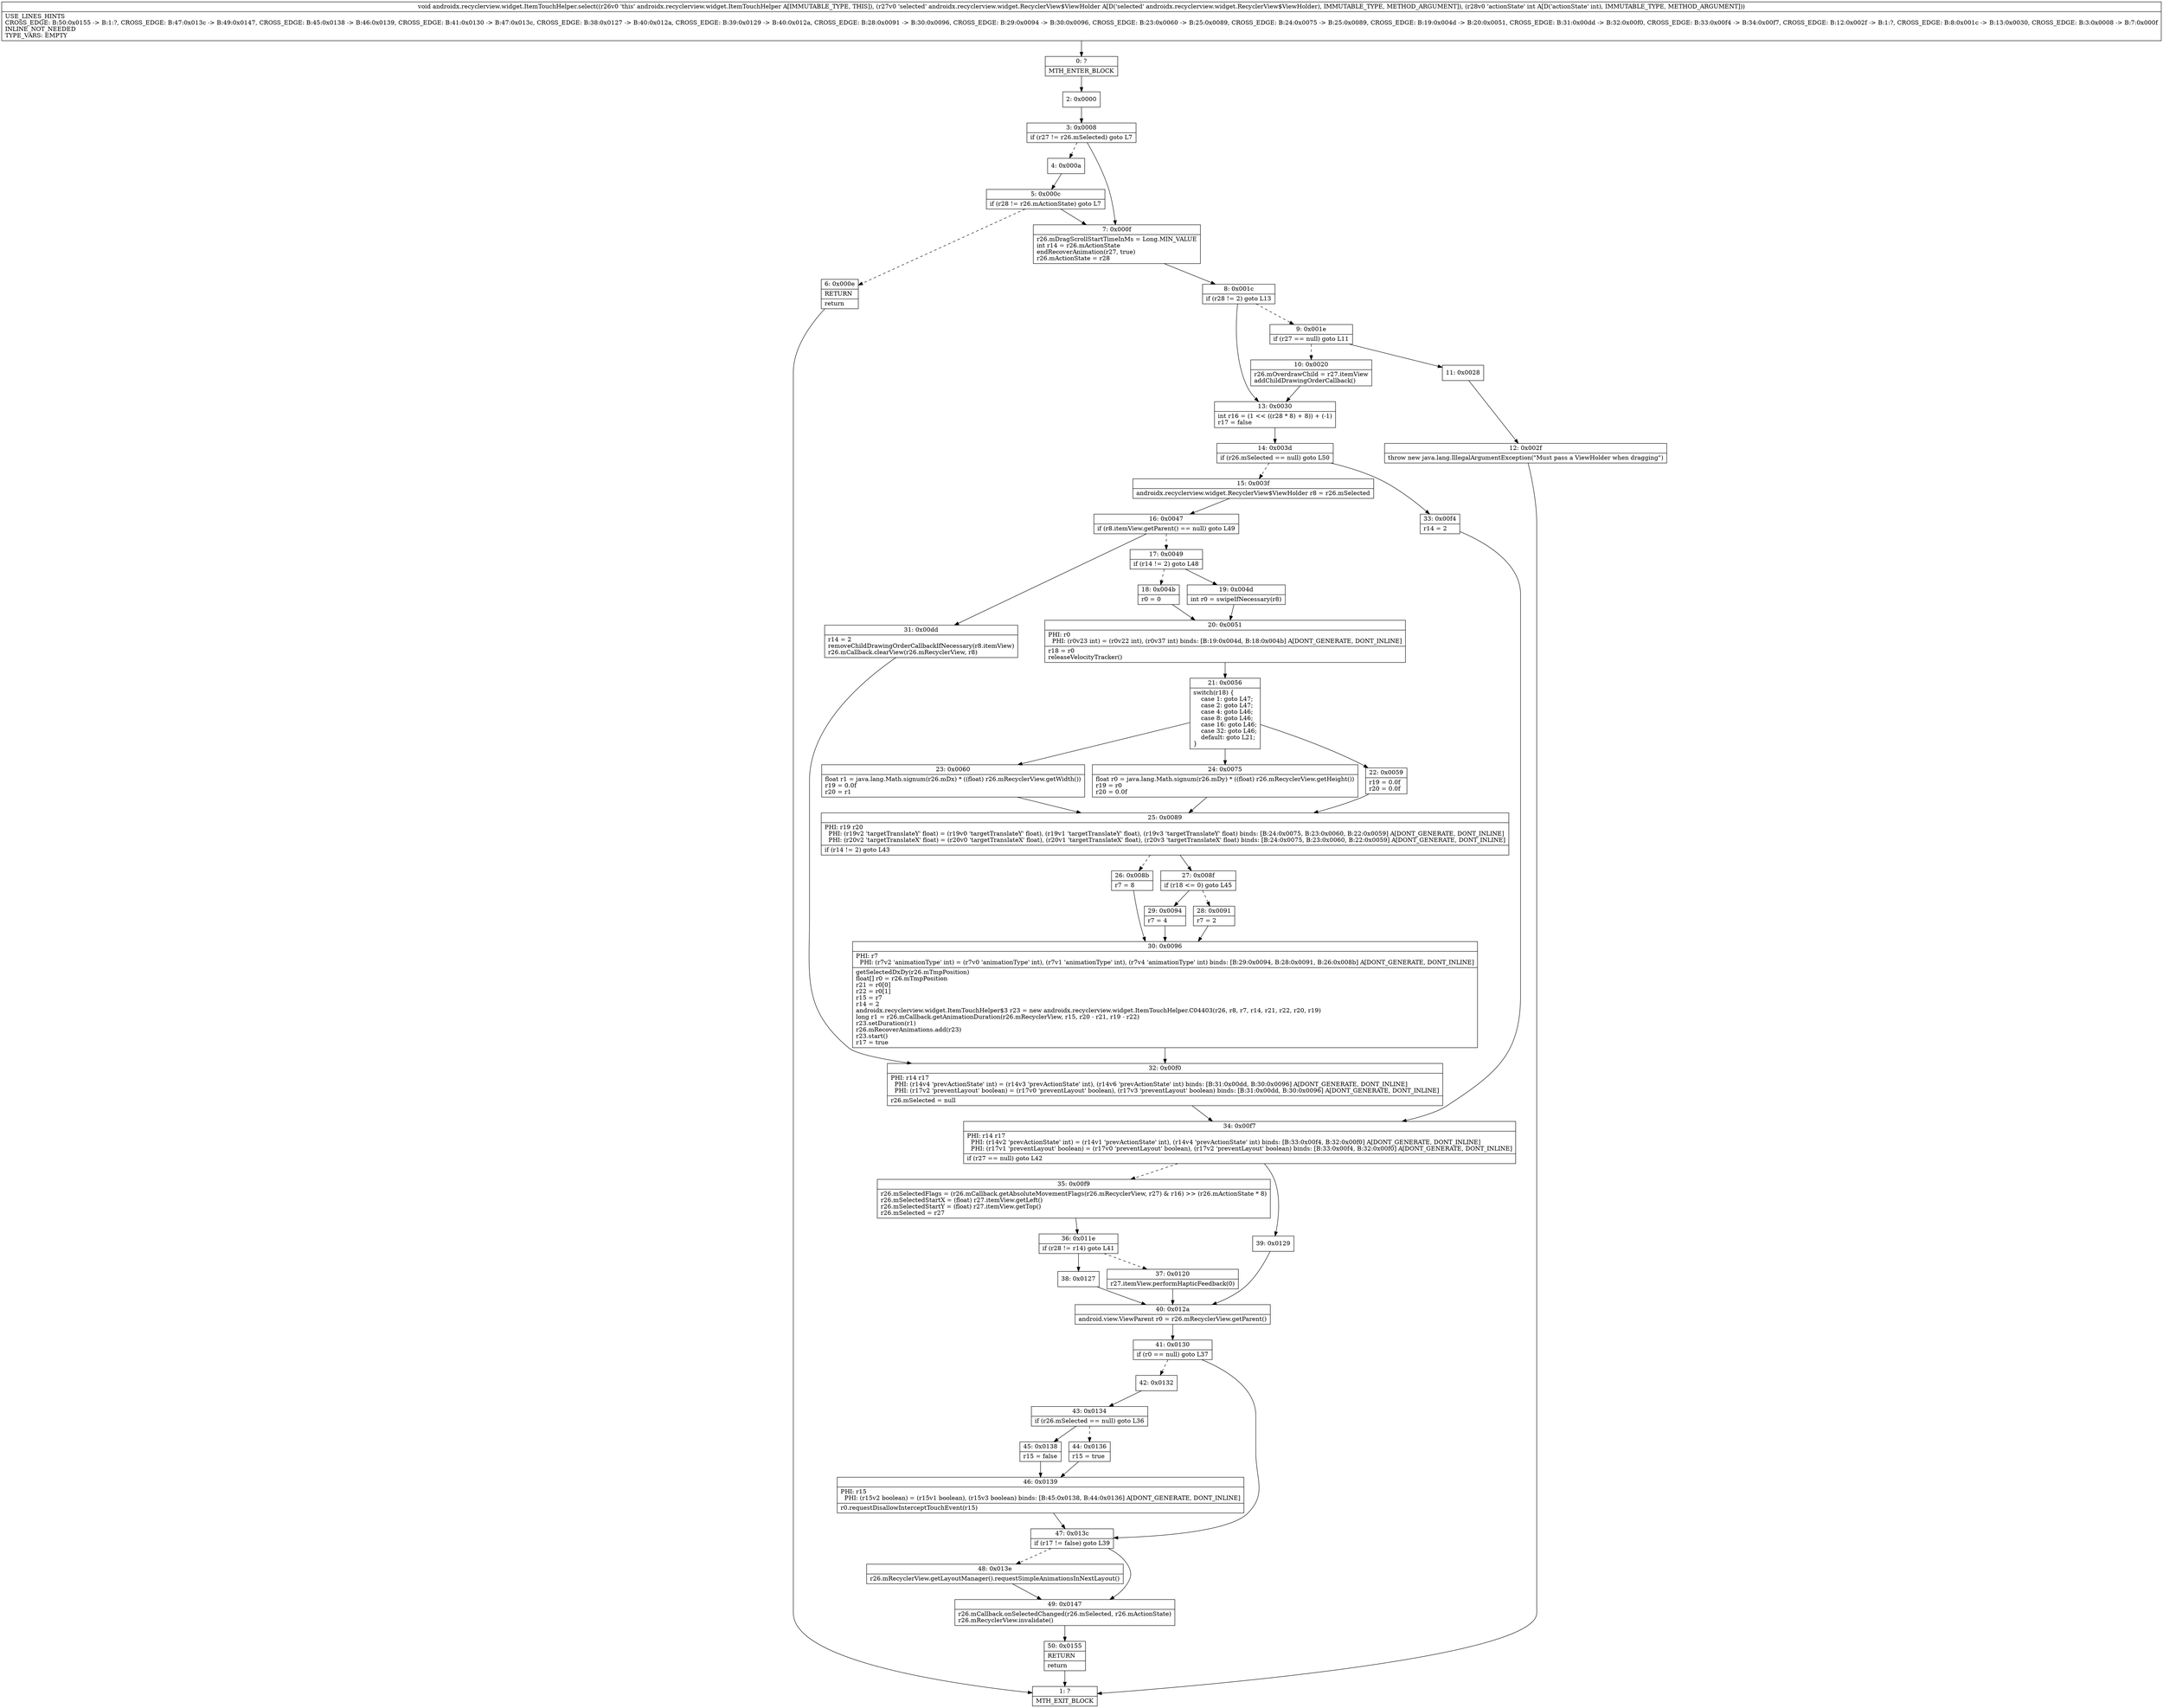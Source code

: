 digraph "CFG forandroidx.recyclerview.widget.ItemTouchHelper.select(Landroidx\/recyclerview\/widget\/RecyclerView$ViewHolder;I)V" {
Node_0 [shape=record,label="{0\:\ ?|MTH_ENTER_BLOCK\l}"];
Node_2 [shape=record,label="{2\:\ 0x0000}"];
Node_3 [shape=record,label="{3\:\ 0x0008|if (r27 != r26.mSelected) goto L7\l}"];
Node_4 [shape=record,label="{4\:\ 0x000a}"];
Node_5 [shape=record,label="{5\:\ 0x000c|if (r28 != r26.mActionState) goto L7\l}"];
Node_6 [shape=record,label="{6\:\ 0x000e|RETURN\l|return\l}"];
Node_1 [shape=record,label="{1\:\ ?|MTH_EXIT_BLOCK\l}"];
Node_7 [shape=record,label="{7\:\ 0x000f|r26.mDragScrollStartTimeInMs = Long.MIN_VALUE\lint r14 = r26.mActionState\lendRecoverAnimation(r27, true)\lr26.mActionState = r28\l}"];
Node_8 [shape=record,label="{8\:\ 0x001c|if (r28 != 2) goto L13\l}"];
Node_9 [shape=record,label="{9\:\ 0x001e|if (r27 == null) goto L11\l}"];
Node_10 [shape=record,label="{10\:\ 0x0020|r26.mOverdrawChild = r27.itemView\laddChildDrawingOrderCallback()\l}"];
Node_11 [shape=record,label="{11\:\ 0x0028}"];
Node_12 [shape=record,label="{12\:\ 0x002f|throw new java.lang.IllegalArgumentException(\"Must pass a ViewHolder when dragging\")\l}"];
Node_13 [shape=record,label="{13\:\ 0x0030|int r16 = (1 \<\< ((r28 * 8) + 8)) + (\-1)\lr17 = false\l}"];
Node_14 [shape=record,label="{14\:\ 0x003d|if (r26.mSelected == null) goto L50\l}"];
Node_15 [shape=record,label="{15\:\ 0x003f|androidx.recyclerview.widget.RecyclerView$ViewHolder r8 = r26.mSelected\l}"];
Node_16 [shape=record,label="{16\:\ 0x0047|if (r8.itemView.getParent() == null) goto L49\l}"];
Node_17 [shape=record,label="{17\:\ 0x0049|if (r14 != 2) goto L48\l}"];
Node_18 [shape=record,label="{18\:\ 0x004b|r0 = 0\l}"];
Node_20 [shape=record,label="{20\:\ 0x0051|PHI: r0 \l  PHI: (r0v23 int) = (r0v22 int), (r0v37 int) binds: [B:19:0x004d, B:18:0x004b] A[DONT_GENERATE, DONT_INLINE]\l|r18 = r0\lreleaseVelocityTracker()\l}"];
Node_21 [shape=record,label="{21\:\ 0x0056|switch(r18) \{\l    case 1: goto L47;\l    case 2: goto L47;\l    case 4: goto L46;\l    case 8: goto L46;\l    case 16: goto L46;\l    case 32: goto L46;\l    default: goto L21;\l\}\l}"];
Node_22 [shape=record,label="{22\:\ 0x0059|r19 = 0.0f\lr20 = 0.0f\l}"];
Node_25 [shape=record,label="{25\:\ 0x0089|PHI: r19 r20 \l  PHI: (r19v2 'targetTranslateY' float) = (r19v0 'targetTranslateY' float), (r19v1 'targetTranslateY' float), (r19v3 'targetTranslateY' float) binds: [B:24:0x0075, B:23:0x0060, B:22:0x0059] A[DONT_GENERATE, DONT_INLINE]\l  PHI: (r20v2 'targetTranslateX' float) = (r20v0 'targetTranslateX' float), (r20v1 'targetTranslateX' float), (r20v3 'targetTranslateX' float) binds: [B:24:0x0075, B:23:0x0060, B:22:0x0059] A[DONT_GENERATE, DONT_INLINE]\l|if (r14 != 2) goto L43\l}"];
Node_26 [shape=record,label="{26\:\ 0x008b|r7 = 8\l}"];
Node_30 [shape=record,label="{30\:\ 0x0096|PHI: r7 \l  PHI: (r7v2 'animationType' int) = (r7v0 'animationType' int), (r7v1 'animationType' int), (r7v4 'animationType' int) binds: [B:29:0x0094, B:28:0x0091, B:26:0x008b] A[DONT_GENERATE, DONT_INLINE]\l|getSelectedDxDy(r26.mTmpPosition)\lfloat[] r0 = r26.mTmpPosition\lr21 = r0[0]\lr22 = r0[1]\lr15 = r7\lr14 = 2\landroidx.recyclerview.widget.ItemTouchHelper$3 r23 = new androidx.recyclerview.widget.ItemTouchHelper.C04403(r26, r8, r7, r14, r21, r22, r20, r19)\llong r1 = r26.mCallback.getAnimationDuration(r26.mRecyclerView, r15, r20 \- r21, r19 \- r22)\lr23.setDuration(r1)\lr26.mRecoverAnimations.add(r23)\lr23.start()\lr17 = true\l}"];
Node_32 [shape=record,label="{32\:\ 0x00f0|PHI: r14 r17 \l  PHI: (r14v4 'prevActionState' int) = (r14v3 'prevActionState' int), (r14v6 'prevActionState' int) binds: [B:31:0x00dd, B:30:0x0096] A[DONT_GENERATE, DONT_INLINE]\l  PHI: (r17v2 'preventLayout' boolean) = (r17v0 'preventLayout' boolean), (r17v3 'preventLayout' boolean) binds: [B:31:0x00dd, B:30:0x0096] A[DONT_GENERATE, DONT_INLINE]\l|r26.mSelected = null\l}"];
Node_34 [shape=record,label="{34\:\ 0x00f7|PHI: r14 r17 \l  PHI: (r14v2 'prevActionState' int) = (r14v1 'prevActionState' int), (r14v4 'prevActionState' int) binds: [B:33:0x00f4, B:32:0x00f0] A[DONT_GENERATE, DONT_INLINE]\l  PHI: (r17v1 'preventLayout' boolean) = (r17v0 'preventLayout' boolean), (r17v2 'preventLayout' boolean) binds: [B:33:0x00f4, B:32:0x00f0] A[DONT_GENERATE, DONT_INLINE]\l|if (r27 == null) goto L42\l}"];
Node_35 [shape=record,label="{35\:\ 0x00f9|r26.mSelectedFlags = (r26.mCallback.getAbsoluteMovementFlags(r26.mRecyclerView, r27) & r16) \>\> (r26.mActionState * 8)\lr26.mSelectedStartX = (float) r27.itemView.getLeft()\lr26.mSelectedStartY = (float) r27.itemView.getTop()\lr26.mSelected = r27\l}"];
Node_36 [shape=record,label="{36\:\ 0x011e|if (r28 != r14) goto L41\l}"];
Node_37 [shape=record,label="{37\:\ 0x0120|r27.itemView.performHapticFeedback(0)\l}"];
Node_40 [shape=record,label="{40\:\ 0x012a|android.view.ViewParent r0 = r26.mRecyclerView.getParent()\l}"];
Node_41 [shape=record,label="{41\:\ 0x0130|if (r0 == null) goto L37\l}"];
Node_42 [shape=record,label="{42\:\ 0x0132}"];
Node_43 [shape=record,label="{43\:\ 0x0134|if (r26.mSelected == null) goto L36\l}"];
Node_44 [shape=record,label="{44\:\ 0x0136|r15 = true\l}"];
Node_46 [shape=record,label="{46\:\ 0x0139|PHI: r15 \l  PHI: (r15v2 boolean) = (r15v1 boolean), (r15v3 boolean) binds: [B:45:0x0138, B:44:0x0136] A[DONT_GENERATE, DONT_INLINE]\l|r0.requestDisallowInterceptTouchEvent(r15)\l}"];
Node_45 [shape=record,label="{45\:\ 0x0138|r15 = false\l}"];
Node_47 [shape=record,label="{47\:\ 0x013c|if (r17 != false) goto L39\l}"];
Node_48 [shape=record,label="{48\:\ 0x013e|r26.mRecyclerView.getLayoutManager().requestSimpleAnimationsInNextLayout()\l}"];
Node_49 [shape=record,label="{49\:\ 0x0147|r26.mCallback.onSelectedChanged(r26.mSelected, r26.mActionState)\lr26.mRecyclerView.invalidate()\l}"];
Node_50 [shape=record,label="{50\:\ 0x0155|RETURN\l|return\l}"];
Node_38 [shape=record,label="{38\:\ 0x0127}"];
Node_39 [shape=record,label="{39\:\ 0x0129}"];
Node_27 [shape=record,label="{27\:\ 0x008f|if (r18 \<= 0) goto L45\l}"];
Node_28 [shape=record,label="{28\:\ 0x0091|r7 = 2\l}"];
Node_29 [shape=record,label="{29\:\ 0x0094|r7 = 4\l}"];
Node_23 [shape=record,label="{23\:\ 0x0060|float r1 = java.lang.Math.signum(r26.mDx) * ((float) r26.mRecyclerView.getWidth())\lr19 = 0.0f\lr20 = r1\l}"];
Node_24 [shape=record,label="{24\:\ 0x0075|float r0 = java.lang.Math.signum(r26.mDy) * ((float) r26.mRecyclerView.getHeight())\lr19 = r0\lr20 = 0.0f\l}"];
Node_19 [shape=record,label="{19\:\ 0x004d|int r0 = swipeIfNecessary(r8)\l}"];
Node_31 [shape=record,label="{31\:\ 0x00dd|r14 = 2\lremoveChildDrawingOrderCallbackIfNecessary(r8.itemView)\lr26.mCallback.clearView(r26.mRecyclerView, r8)\l}"];
Node_33 [shape=record,label="{33\:\ 0x00f4|r14 = 2\l}"];
MethodNode[shape=record,label="{void androidx.recyclerview.widget.ItemTouchHelper.select((r26v0 'this' androidx.recyclerview.widget.ItemTouchHelper A[IMMUTABLE_TYPE, THIS]), (r27v0 'selected' androidx.recyclerview.widget.RecyclerView$ViewHolder A[D('selected' androidx.recyclerview.widget.RecyclerView$ViewHolder), IMMUTABLE_TYPE, METHOD_ARGUMENT]), (r28v0 'actionState' int A[D('actionState' int), IMMUTABLE_TYPE, METHOD_ARGUMENT]))  | USE_LINES_HINTS\lCROSS_EDGE: B:50:0x0155 \-\> B:1:?, CROSS_EDGE: B:47:0x013c \-\> B:49:0x0147, CROSS_EDGE: B:45:0x0138 \-\> B:46:0x0139, CROSS_EDGE: B:41:0x0130 \-\> B:47:0x013c, CROSS_EDGE: B:38:0x0127 \-\> B:40:0x012a, CROSS_EDGE: B:39:0x0129 \-\> B:40:0x012a, CROSS_EDGE: B:28:0x0091 \-\> B:30:0x0096, CROSS_EDGE: B:29:0x0094 \-\> B:30:0x0096, CROSS_EDGE: B:23:0x0060 \-\> B:25:0x0089, CROSS_EDGE: B:24:0x0075 \-\> B:25:0x0089, CROSS_EDGE: B:19:0x004d \-\> B:20:0x0051, CROSS_EDGE: B:31:0x00dd \-\> B:32:0x00f0, CROSS_EDGE: B:33:0x00f4 \-\> B:34:0x00f7, CROSS_EDGE: B:12:0x002f \-\> B:1:?, CROSS_EDGE: B:8:0x001c \-\> B:13:0x0030, CROSS_EDGE: B:3:0x0008 \-\> B:7:0x000f\lINLINE_NOT_NEEDED\lTYPE_VARS: EMPTY\l}"];
MethodNode -> Node_0;Node_0 -> Node_2;
Node_2 -> Node_3;
Node_3 -> Node_4[style=dashed];
Node_3 -> Node_7;
Node_4 -> Node_5;
Node_5 -> Node_6[style=dashed];
Node_5 -> Node_7;
Node_6 -> Node_1;
Node_7 -> Node_8;
Node_8 -> Node_9[style=dashed];
Node_8 -> Node_13;
Node_9 -> Node_10[style=dashed];
Node_9 -> Node_11;
Node_10 -> Node_13;
Node_11 -> Node_12;
Node_12 -> Node_1;
Node_13 -> Node_14;
Node_14 -> Node_15[style=dashed];
Node_14 -> Node_33;
Node_15 -> Node_16;
Node_16 -> Node_17[style=dashed];
Node_16 -> Node_31;
Node_17 -> Node_18[style=dashed];
Node_17 -> Node_19;
Node_18 -> Node_20;
Node_20 -> Node_21;
Node_21 -> Node_22;
Node_21 -> Node_23;
Node_21 -> Node_24;
Node_22 -> Node_25;
Node_25 -> Node_26[style=dashed];
Node_25 -> Node_27;
Node_26 -> Node_30;
Node_30 -> Node_32;
Node_32 -> Node_34;
Node_34 -> Node_35[style=dashed];
Node_34 -> Node_39;
Node_35 -> Node_36;
Node_36 -> Node_37[style=dashed];
Node_36 -> Node_38;
Node_37 -> Node_40;
Node_40 -> Node_41;
Node_41 -> Node_42[style=dashed];
Node_41 -> Node_47;
Node_42 -> Node_43;
Node_43 -> Node_44[style=dashed];
Node_43 -> Node_45;
Node_44 -> Node_46;
Node_46 -> Node_47;
Node_45 -> Node_46;
Node_47 -> Node_48[style=dashed];
Node_47 -> Node_49;
Node_48 -> Node_49;
Node_49 -> Node_50;
Node_50 -> Node_1;
Node_38 -> Node_40;
Node_39 -> Node_40;
Node_27 -> Node_28[style=dashed];
Node_27 -> Node_29;
Node_28 -> Node_30;
Node_29 -> Node_30;
Node_23 -> Node_25;
Node_24 -> Node_25;
Node_19 -> Node_20;
Node_31 -> Node_32;
Node_33 -> Node_34;
}

